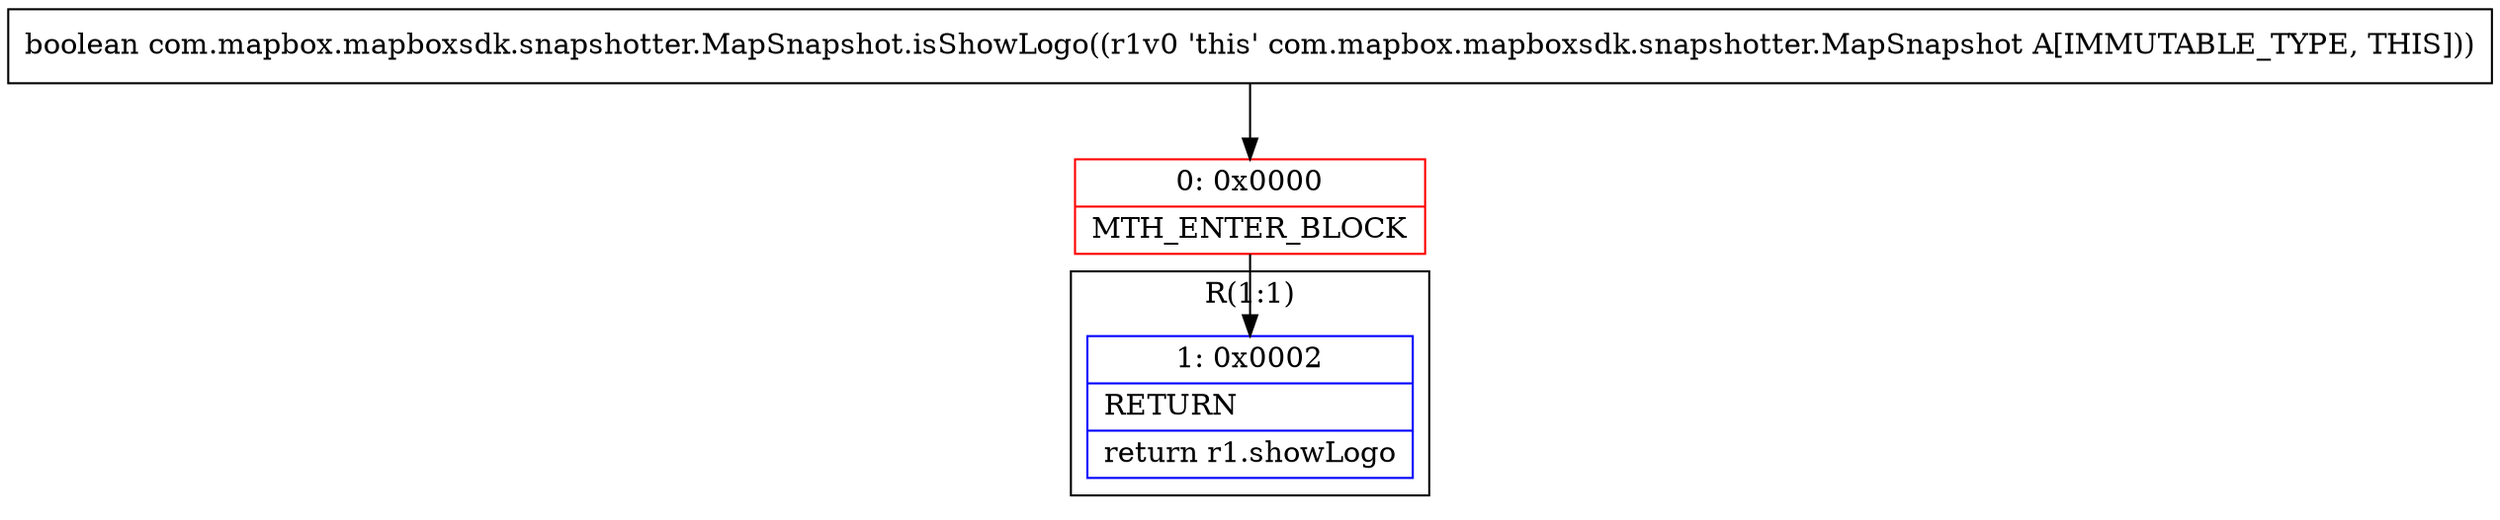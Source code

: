digraph "CFG forcom.mapbox.mapboxsdk.snapshotter.MapSnapshot.isShowLogo()Z" {
subgraph cluster_Region_998968476 {
label = "R(1:1)";
node [shape=record,color=blue];
Node_1 [shape=record,label="{1\:\ 0x0002|RETURN\l|return r1.showLogo\l}"];
}
Node_0 [shape=record,color=red,label="{0\:\ 0x0000|MTH_ENTER_BLOCK\l}"];
MethodNode[shape=record,label="{boolean com.mapbox.mapboxsdk.snapshotter.MapSnapshot.isShowLogo((r1v0 'this' com.mapbox.mapboxsdk.snapshotter.MapSnapshot A[IMMUTABLE_TYPE, THIS])) }"];
MethodNode -> Node_0;
Node_0 -> Node_1;
}

